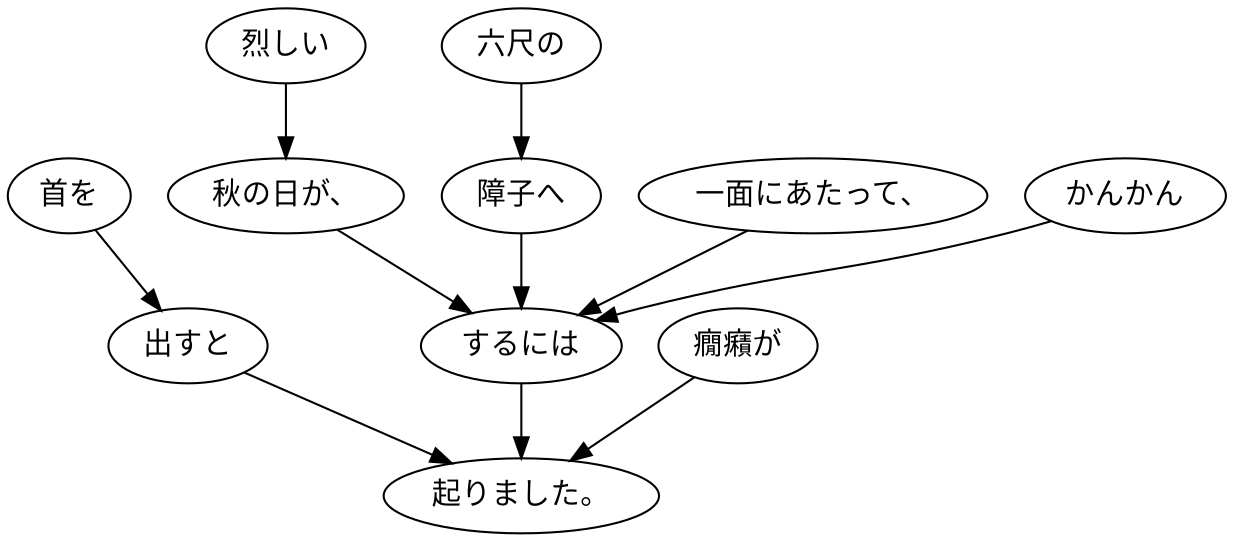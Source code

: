 digraph graph7949 {
	node0 [label="首を"];
	node1 [label="出すと"];
	node2 [label="烈しい"];
	node3 [label="秋の日が、"];
	node4 [label="六尺の"];
	node5 [label="障子へ"];
	node6 [label="一面にあたって、"];
	node7 [label="かんかん"];
	node8 [label="するには"];
	node9 [label="癇癪が"];
	node10 [label="起りました。"];
	node0 -> node1;
	node1 -> node10;
	node2 -> node3;
	node3 -> node8;
	node4 -> node5;
	node5 -> node8;
	node6 -> node8;
	node7 -> node8;
	node8 -> node10;
	node9 -> node10;
}
